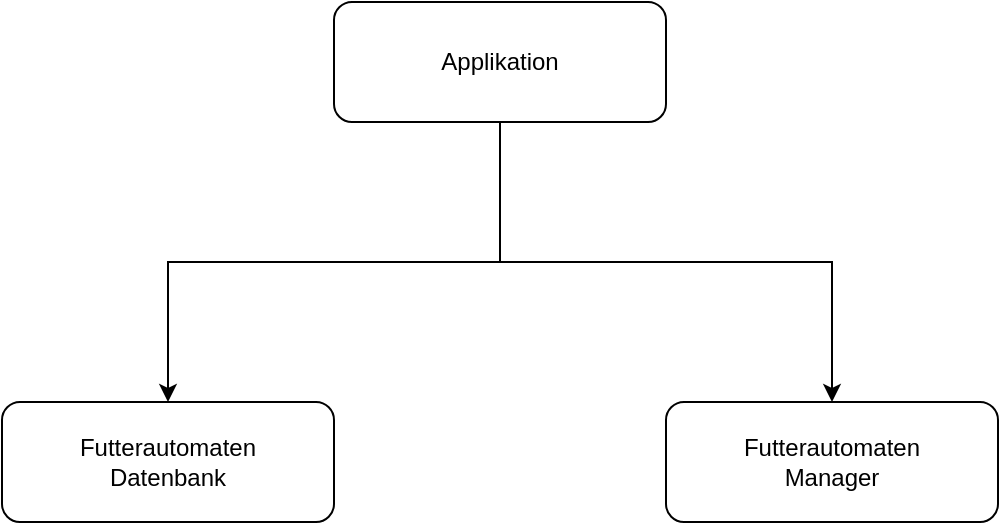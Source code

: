 <mxfile version="24.7.7">
  <diagram name="Seite-1" id="G5NYXsr_mH4KdMRuljn1">
    <mxGraphModel dx="2074" dy="1106" grid="1" gridSize="10" guides="1" tooltips="1" connect="1" arrows="1" fold="1" page="1" pageScale="1" pageWidth="827" pageHeight="1169" math="0" shadow="0">
      <root>
        <mxCell id="0" />
        <mxCell id="1" parent="0" />
        <mxCell id="9MBxLPpkyZDxNFIZBmzM-4" style="edgeStyle=orthogonalEdgeStyle;rounded=0;orthogonalLoop=1;jettySize=auto;html=1;" parent="1" source="9MBxLPpkyZDxNFIZBmzM-1" target="9MBxLPpkyZDxNFIZBmzM-2" edge="1">
          <mxGeometry relative="1" as="geometry" />
        </mxCell>
        <mxCell id="9MBxLPpkyZDxNFIZBmzM-5" style="edgeStyle=orthogonalEdgeStyle;rounded=0;orthogonalLoop=1;jettySize=auto;html=1;" parent="1" source="9MBxLPpkyZDxNFIZBmzM-1" target="9MBxLPpkyZDxNFIZBmzM-3" edge="1">
          <mxGeometry relative="1" as="geometry" />
        </mxCell>
        <mxCell id="9MBxLPpkyZDxNFIZBmzM-1" value="Applikation" style="rounded=1;whiteSpace=wrap;html=1;" parent="1" vertex="1">
          <mxGeometry x="331" y="190" width="166" height="60" as="geometry" />
        </mxCell>
        <mxCell id="9MBxLPpkyZDxNFIZBmzM-2" value="Futterautomaten&lt;br&gt;Datenbank" style="rounded=1;whiteSpace=wrap;html=1;" parent="1" vertex="1">
          <mxGeometry x="165" y="390" width="166" height="60" as="geometry" />
        </mxCell>
        <mxCell id="9MBxLPpkyZDxNFIZBmzM-3" value="Futterautomaten&lt;br&gt;Manager" style="rounded=1;whiteSpace=wrap;html=1;" parent="1" vertex="1">
          <mxGeometry x="497" y="390" width="166" height="60" as="geometry" />
        </mxCell>
      </root>
    </mxGraphModel>
  </diagram>
</mxfile>
